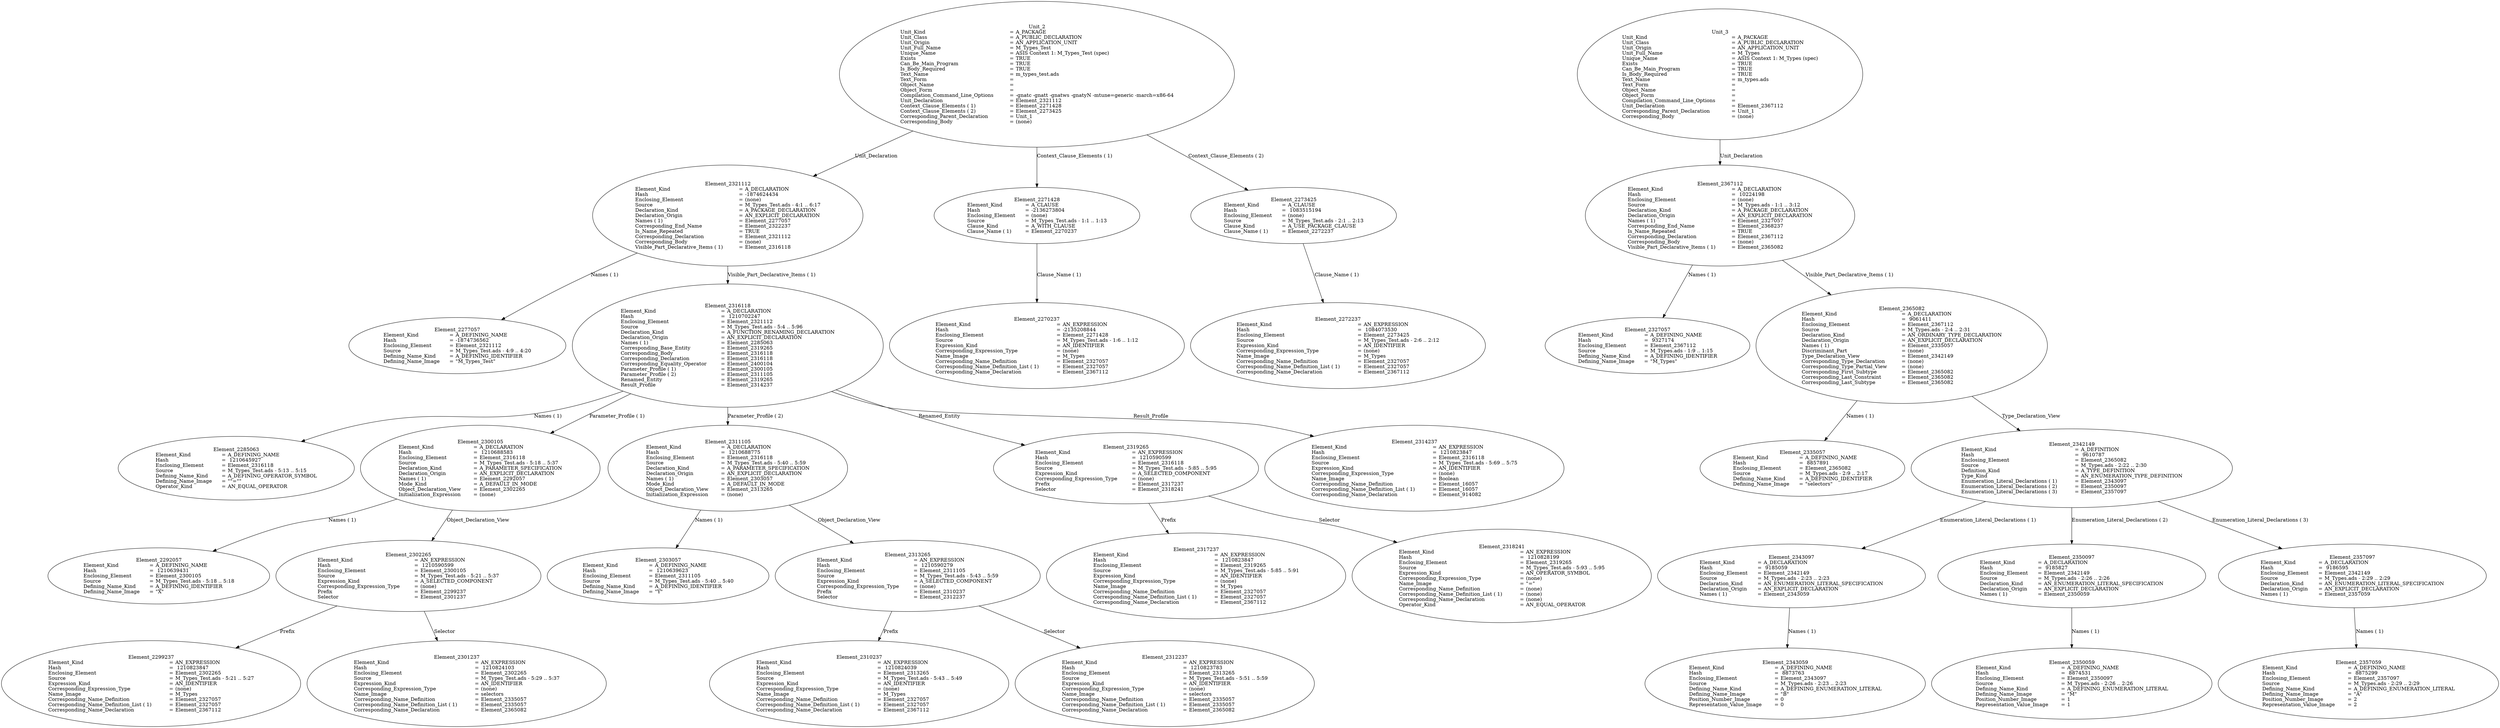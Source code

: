 digraph "m_types_test.adt" {
  Unit_2 -> Element_2321112
      [ label=Unit_Declaration ];
  Unit_2 -> Element_2271428
      [ label="Context_Clause_Elements ( 1)" ];
  Unit_2 -> Element_2273425
      [ label="Context_Clause_Elements ( 2)" ];
  Unit_2
      [ label=<<TABLE BORDER="0" CELLBORDER="0" CELLSPACING="0" CELLPADDING="0"> 
          <TR><TD COLSPAN="3">Unit_2</TD></TR>
          <TR><TD ALIGN="LEFT">Unit_Kind   </TD><TD> = </TD><TD ALIGN="LEFT">A_PACKAGE</TD></TR>
          <TR><TD ALIGN="LEFT">Unit_Class   </TD><TD> = </TD><TD ALIGN="LEFT">A_PUBLIC_DECLARATION</TD></TR>
          <TR><TD ALIGN="LEFT">Unit_Origin   </TD><TD> = </TD><TD ALIGN="LEFT">AN_APPLICATION_UNIT</TD></TR>
          <TR><TD ALIGN="LEFT">Unit_Full_Name    </TD><TD> = </TD><TD ALIGN="LEFT">M_Types_Test</TD></TR>
          <TR><TD ALIGN="LEFT">Unique_Name   </TD><TD> = </TD><TD ALIGN="LEFT">ASIS Context 1: M_Types_Test (spec)</TD></TR>
          <TR><TD ALIGN="LEFT">Exists  </TD><TD> = </TD><TD ALIGN="LEFT">TRUE</TD></TR>
          <TR><TD ALIGN="LEFT">Can_Be_Main_Program     </TD><TD> = </TD><TD ALIGN="LEFT">TRUE</TD></TR>
          <TR><TD ALIGN="LEFT">Is_Body_Required     </TD><TD> = </TD><TD ALIGN="LEFT">TRUE</TD></TR>
          <TR><TD ALIGN="LEFT">Text_Name   </TD><TD> = </TD><TD ALIGN="LEFT">m_types_test.ads</TD></TR>
          <TR><TD ALIGN="LEFT">Text_Form   </TD><TD> = </TD><TD ALIGN="LEFT"></TD></TR>
          <TR><TD ALIGN="LEFT">Object_Name   </TD><TD> = </TD><TD ALIGN="LEFT"></TD></TR>
          <TR><TD ALIGN="LEFT">Object_Form   </TD><TD> = </TD><TD ALIGN="LEFT"></TD></TR>
          <TR><TD ALIGN="LEFT">Compilation_Command_Line_Options         </TD><TD> = </TD><TD ALIGN="LEFT">-gnatc -gnatt -gnatws -gnatyN -mtune=generic -march=x86-64</TD></TR>
          <TR><TD ALIGN="LEFT">Unit_Declaration     </TD><TD> = </TD><TD ALIGN="LEFT">Element_2321112</TD></TR>
          <TR><TD ALIGN="LEFT">Context_Clause_Elements ( 1)        </TD><TD> = </TD><TD ALIGN="LEFT">Element_2271428</TD></TR>
          <TR><TD ALIGN="LEFT">Context_Clause_Elements ( 2)        </TD><TD> = </TD><TD ALIGN="LEFT">Element_2273425</TD></TR>
          <TR><TD ALIGN="LEFT">Corresponding_Parent_Declaration         </TD><TD> = </TD><TD ALIGN="LEFT">Unit_1</TD></TR>
          <TR><TD ALIGN="LEFT">Corresponding_Body     </TD><TD> = </TD><TD ALIGN="LEFT">(none)</TD></TR>
          </TABLE>> ];
  Element_2271428 -> Element_2270237
      [ label="Clause_Name ( 1)" ];
  Element_2271428
      [ label=<<TABLE BORDER="0" CELLBORDER="0" CELLSPACING="0" CELLPADDING="0"> 
          <TR><TD COLSPAN="3">Element_2271428</TD></TR>
          <TR><TD ALIGN="LEFT">Element_Kind    </TD><TD> = </TD><TD ALIGN="LEFT">A_CLAUSE</TD></TR>
          <TR><TD ALIGN="LEFT">Hash  </TD><TD> = </TD><TD ALIGN="LEFT">-2136273804</TD></TR>
          <TR><TD ALIGN="LEFT">Enclosing_Element     </TD><TD> = </TD><TD ALIGN="LEFT">(none)</TD></TR>
          <TR><TD ALIGN="LEFT">Source  </TD><TD> = </TD><TD ALIGN="LEFT">M_Types_Test.ads - 1:1 .. 1:13</TD></TR>
          <TR><TD ALIGN="LEFT">Clause_Kind   </TD><TD> = </TD><TD ALIGN="LEFT">A_WITH_CLAUSE</TD></TR>
          <TR><TD ALIGN="LEFT">Clause_Name ( 1)     </TD><TD> = </TD><TD ALIGN="LEFT">Element_2270237</TD></TR>
          </TABLE>> ];
  Element_2270237
      [ label=<<TABLE BORDER="0" CELLBORDER="0" CELLSPACING="0" CELLPADDING="0"> 
          <TR><TD COLSPAN="3">Element_2270237</TD></TR>
          <TR><TD ALIGN="LEFT">Element_Kind    </TD><TD> = </TD><TD ALIGN="LEFT">AN_EXPRESSION</TD></TR>
          <TR><TD ALIGN="LEFT">Hash  </TD><TD> = </TD><TD ALIGN="LEFT">-2135208844</TD></TR>
          <TR><TD ALIGN="LEFT">Enclosing_Element     </TD><TD> = </TD><TD ALIGN="LEFT">Element_2271428</TD></TR>
          <TR><TD ALIGN="LEFT">Source  </TD><TD> = </TD><TD ALIGN="LEFT">M_Types_Test.ads - 1:6 .. 1:12</TD></TR>
          <TR><TD ALIGN="LEFT">Expression_Kind    </TD><TD> = </TD><TD ALIGN="LEFT">AN_IDENTIFIER</TD></TR>
          <TR><TD ALIGN="LEFT">Corresponding_Expression_Type        </TD><TD> = </TD><TD ALIGN="LEFT">(none)</TD></TR>
          <TR><TD ALIGN="LEFT">Name_Image   </TD><TD> = </TD><TD ALIGN="LEFT">M_Types</TD></TR>
          <TR><TD ALIGN="LEFT">Corresponding_Name_Definition        </TD><TD> = </TD><TD ALIGN="LEFT">Element_2327057</TD></TR>
          <TR><TD ALIGN="LEFT">Corresponding_Name_Definition_List ( 1)          </TD><TD> = </TD><TD ALIGN="LEFT">Element_2327057</TD></TR>
          <TR><TD ALIGN="LEFT">Corresponding_Name_Declaration        </TD><TD> = </TD><TD ALIGN="LEFT">Element_2367112</TD></TR>
          </TABLE>> ];
  Element_2273425 -> Element_2272237
      [ label="Clause_Name ( 1)" ];
  Element_2273425
      [ label=<<TABLE BORDER="0" CELLBORDER="0" CELLSPACING="0" CELLPADDING="0"> 
          <TR><TD COLSPAN="3">Element_2273425</TD></TR>
          <TR><TD ALIGN="LEFT">Element_Kind    </TD><TD> = </TD><TD ALIGN="LEFT">A_CLAUSE</TD></TR>
          <TR><TD ALIGN="LEFT">Hash  </TD><TD> = </TD><TD ALIGN="LEFT"> 1083515194</TD></TR>
          <TR><TD ALIGN="LEFT">Enclosing_Element     </TD><TD> = </TD><TD ALIGN="LEFT">(none)</TD></TR>
          <TR><TD ALIGN="LEFT">Source  </TD><TD> = </TD><TD ALIGN="LEFT">M_Types_Test.ads - 2:1 .. 2:13</TD></TR>
          <TR><TD ALIGN="LEFT">Clause_Kind   </TD><TD> = </TD><TD ALIGN="LEFT">A_USE_PACKAGE_CLAUSE</TD></TR>
          <TR><TD ALIGN="LEFT">Clause_Name ( 1)     </TD><TD> = </TD><TD ALIGN="LEFT">Element_2272237</TD></TR>
          </TABLE>> ];
  Element_2272237
      [ label=<<TABLE BORDER="0" CELLBORDER="0" CELLSPACING="0" CELLPADDING="0"> 
          <TR><TD COLSPAN="3">Element_2272237</TD></TR>
          <TR><TD ALIGN="LEFT">Element_Kind    </TD><TD> = </TD><TD ALIGN="LEFT">AN_EXPRESSION</TD></TR>
          <TR><TD ALIGN="LEFT">Hash  </TD><TD> = </TD><TD ALIGN="LEFT"> 1084073530</TD></TR>
          <TR><TD ALIGN="LEFT">Enclosing_Element     </TD><TD> = </TD><TD ALIGN="LEFT">Element_2273425</TD></TR>
          <TR><TD ALIGN="LEFT">Source  </TD><TD> = </TD><TD ALIGN="LEFT">M_Types_Test.ads - 2:6 .. 2:12</TD></TR>
          <TR><TD ALIGN="LEFT">Expression_Kind    </TD><TD> = </TD><TD ALIGN="LEFT">AN_IDENTIFIER</TD></TR>
          <TR><TD ALIGN="LEFT">Corresponding_Expression_Type        </TD><TD> = </TD><TD ALIGN="LEFT">(none)</TD></TR>
          <TR><TD ALIGN="LEFT">Name_Image   </TD><TD> = </TD><TD ALIGN="LEFT">M_Types</TD></TR>
          <TR><TD ALIGN="LEFT">Corresponding_Name_Definition        </TD><TD> = </TD><TD ALIGN="LEFT">Element_2327057</TD></TR>
          <TR><TD ALIGN="LEFT">Corresponding_Name_Definition_List ( 1)          </TD><TD> = </TD><TD ALIGN="LEFT">Element_2327057</TD></TR>
          <TR><TD ALIGN="LEFT">Corresponding_Name_Declaration        </TD><TD> = </TD><TD ALIGN="LEFT">Element_2367112</TD></TR>
          </TABLE>> ];
  Element_2321112 -> Element_2277057
      [ label="Names ( 1)" ];
  Element_2321112 -> Element_2316118
      [ label="Visible_Part_Declarative_Items ( 1)" ];
  Element_2321112
      [ label=<<TABLE BORDER="0" CELLBORDER="0" CELLSPACING="0" CELLPADDING="0"> 
          <TR><TD COLSPAN="3">Element_2321112</TD></TR>
          <TR><TD ALIGN="LEFT">Element_Kind    </TD><TD> = </TD><TD ALIGN="LEFT">A_DECLARATION</TD></TR>
          <TR><TD ALIGN="LEFT">Hash  </TD><TD> = </TD><TD ALIGN="LEFT">-1874624434</TD></TR>
          <TR><TD ALIGN="LEFT">Enclosing_Element     </TD><TD> = </TD><TD ALIGN="LEFT">(none)</TD></TR>
          <TR><TD ALIGN="LEFT">Source  </TD><TD> = </TD><TD ALIGN="LEFT">M_Types_Test.ads - 4:1 .. 6:17</TD></TR>
          <TR><TD ALIGN="LEFT">Declaration_Kind     </TD><TD> = </TD><TD ALIGN="LEFT">A_PACKAGE_DECLARATION</TD></TR>
          <TR><TD ALIGN="LEFT">Declaration_Origin     </TD><TD> = </TD><TD ALIGN="LEFT">AN_EXPLICIT_DECLARATION</TD></TR>
          <TR><TD ALIGN="LEFT">Names ( 1)   </TD><TD> = </TD><TD ALIGN="LEFT">Element_2277057</TD></TR>
          <TR><TD ALIGN="LEFT">Corresponding_End_Name      </TD><TD> = </TD><TD ALIGN="LEFT">Element_2322237</TD></TR>
          <TR><TD ALIGN="LEFT">Is_Name_Repeated     </TD><TD> = </TD><TD ALIGN="LEFT">TRUE</TD></TR>
          <TR><TD ALIGN="LEFT">Corresponding_Declaration       </TD><TD> = </TD><TD ALIGN="LEFT">Element_2321112</TD></TR>
          <TR><TD ALIGN="LEFT">Corresponding_Body     </TD><TD> = </TD><TD ALIGN="LEFT">(none)</TD></TR>
          <TR><TD ALIGN="LEFT">Visible_Part_Declarative_Items ( 1)         </TD><TD> = </TD><TD ALIGN="LEFT">Element_2316118</TD></TR>
          </TABLE>> ];
  Element_2277057
      [ label=<<TABLE BORDER="0" CELLBORDER="0" CELLSPACING="0" CELLPADDING="0"> 
          <TR><TD COLSPAN="3">Element_2277057</TD></TR>
          <TR><TD ALIGN="LEFT">Element_Kind    </TD><TD> = </TD><TD ALIGN="LEFT">A_DEFINING_NAME</TD></TR>
          <TR><TD ALIGN="LEFT">Hash  </TD><TD> = </TD><TD ALIGN="LEFT">-1874736562</TD></TR>
          <TR><TD ALIGN="LEFT">Enclosing_Element     </TD><TD> = </TD><TD ALIGN="LEFT">Element_2321112</TD></TR>
          <TR><TD ALIGN="LEFT">Source  </TD><TD> = </TD><TD ALIGN="LEFT">M_Types_Test.ads - 4:9 .. 4:20</TD></TR>
          <TR><TD ALIGN="LEFT">Defining_Name_Kind     </TD><TD> = </TD><TD ALIGN="LEFT">A_DEFINING_IDENTIFIER</TD></TR>
          <TR><TD ALIGN="LEFT">Defining_Name_Image     </TD><TD> = </TD><TD ALIGN="LEFT">"M_Types_Test"</TD></TR>
          </TABLE>> ];
  Element_2316118 -> Element_2285063
      [ label="Names ( 1)" ];
  Element_2316118 -> Element_2300105
      [ label="Parameter_Profile ( 1)" ];
  Element_2316118 -> Element_2311105
      [ label="Parameter_Profile ( 2)" ];
  Element_2316118 -> Element_2319265
      [ label=Renamed_Entity ];
  Element_2316118 -> Element_2314237
      [ label=Result_Profile ];
  Element_2316118
      [ label=<<TABLE BORDER="0" CELLBORDER="0" CELLSPACING="0" CELLPADDING="0"> 
          <TR><TD COLSPAN="3">Element_2316118</TD></TR>
          <TR><TD ALIGN="LEFT">Element_Kind    </TD><TD> = </TD><TD ALIGN="LEFT">A_DECLARATION</TD></TR>
          <TR><TD ALIGN="LEFT">Hash  </TD><TD> = </TD><TD ALIGN="LEFT"> 1210702247</TD></TR>
          <TR><TD ALIGN="LEFT">Enclosing_Element     </TD><TD> = </TD><TD ALIGN="LEFT">Element_2321112</TD></TR>
          <TR><TD ALIGN="LEFT">Source  </TD><TD> = </TD><TD ALIGN="LEFT">M_Types_Test.ads - 5:4 .. 5:96</TD></TR>
          <TR><TD ALIGN="LEFT">Declaration_Kind     </TD><TD> = </TD><TD ALIGN="LEFT">A_FUNCTION_RENAMING_DECLARATION</TD></TR>
          <TR><TD ALIGN="LEFT">Declaration_Origin     </TD><TD> = </TD><TD ALIGN="LEFT">AN_EXPLICIT_DECLARATION</TD></TR>
          <TR><TD ALIGN="LEFT">Names ( 1)   </TD><TD> = </TD><TD ALIGN="LEFT">Element_2285063</TD></TR>
          <TR><TD ALIGN="LEFT">Corresponding_Base_Entity       </TD><TD> = </TD><TD ALIGN="LEFT">Element_2319265</TD></TR>
          <TR><TD ALIGN="LEFT">Corresponding_Body     </TD><TD> = </TD><TD ALIGN="LEFT">Element_2316118</TD></TR>
          <TR><TD ALIGN="LEFT">Corresponding_Declaration       </TD><TD> = </TD><TD ALIGN="LEFT">Element_2316118</TD></TR>
          <TR><TD ALIGN="LEFT">Corresponding_Equality_Operator        </TD><TD> = </TD><TD ALIGN="LEFT">Element_2400104</TD></TR>
          <TR><TD ALIGN="LEFT">Parameter_Profile ( 1)      </TD><TD> = </TD><TD ALIGN="LEFT">Element_2300105</TD></TR>
          <TR><TD ALIGN="LEFT">Parameter_Profile ( 2)      </TD><TD> = </TD><TD ALIGN="LEFT">Element_2311105</TD></TR>
          <TR><TD ALIGN="LEFT">Renamed_Entity    </TD><TD> = </TD><TD ALIGN="LEFT">Element_2319265</TD></TR>
          <TR><TD ALIGN="LEFT">Result_Profile    </TD><TD> = </TD><TD ALIGN="LEFT">Element_2314237</TD></TR>
          </TABLE>> ];
  Element_2285063
      [ label=<<TABLE BORDER="0" CELLBORDER="0" CELLSPACING="0" CELLPADDING="0"> 
          <TR><TD COLSPAN="3">Element_2285063</TD></TR>
          <TR><TD ALIGN="LEFT">Element_Kind    </TD><TD> = </TD><TD ALIGN="LEFT">A_DEFINING_NAME</TD></TR>
          <TR><TD ALIGN="LEFT">Hash  </TD><TD> = </TD><TD ALIGN="LEFT"> 1210645927</TD></TR>
          <TR><TD ALIGN="LEFT">Enclosing_Element     </TD><TD> = </TD><TD ALIGN="LEFT">Element_2316118</TD></TR>
          <TR><TD ALIGN="LEFT">Source  </TD><TD> = </TD><TD ALIGN="LEFT">M_Types_Test.ads - 5:13 .. 5:15</TD></TR>
          <TR><TD ALIGN="LEFT">Defining_Name_Kind     </TD><TD> = </TD><TD ALIGN="LEFT">A_DEFINING_OPERATOR_SYMBOL</TD></TR>
          <TR><TD ALIGN="LEFT">Defining_Name_Image     </TD><TD> = </TD><TD ALIGN="LEFT">""=""</TD></TR>
          <TR><TD ALIGN="LEFT">Operator_Kind    </TD><TD> = </TD><TD ALIGN="LEFT">AN_EQUAL_OPERATOR</TD></TR>
          </TABLE>> ];
  Element_2300105 -> Element_2292057
      [ label="Names ( 1)" ];
  Element_2300105 -> Element_2302265
      [ label=Object_Declaration_View ];
  Element_2300105
      [ label=<<TABLE BORDER="0" CELLBORDER="0" CELLSPACING="0" CELLPADDING="0"> 
          <TR><TD COLSPAN="3">Element_2300105</TD></TR>
          <TR><TD ALIGN="LEFT">Element_Kind    </TD><TD> = </TD><TD ALIGN="LEFT">A_DECLARATION</TD></TR>
          <TR><TD ALIGN="LEFT">Hash  </TD><TD> = </TD><TD ALIGN="LEFT"> 1210688583</TD></TR>
          <TR><TD ALIGN="LEFT">Enclosing_Element     </TD><TD> = </TD><TD ALIGN="LEFT">Element_2316118</TD></TR>
          <TR><TD ALIGN="LEFT">Source  </TD><TD> = </TD><TD ALIGN="LEFT">M_Types_Test.ads - 5:18 .. 5:37</TD></TR>
          <TR><TD ALIGN="LEFT">Declaration_Kind     </TD><TD> = </TD><TD ALIGN="LEFT">A_PARAMETER_SPECIFICATION</TD></TR>
          <TR><TD ALIGN="LEFT">Declaration_Origin     </TD><TD> = </TD><TD ALIGN="LEFT">AN_EXPLICIT_DECLARATION</TD></TR>
          <TR><TD ALIGN="LEFT">Names ( 1)   </TD><TD> = </TD><TD ALIGN="LEFT">Element_2292057</TD></TR>
          <TR><TD ALIGN="LEFT">Mode_Kind   </TD><TD> = </TD><TD ALIGN="LEFT">A_DEFAULT_IN_MODE</TD></TR>
          <TR><TD ALIGN="LEFT">Object_Declaration_View      </TD><TD> = </TD><TD ALIGN="LEFT">Element_2302265</TD></TR>
          <TR><TD ALIGN="LEFT">Initialization_Expression       </TD><TD> = </TD><TD ALIGN="LEFT">(none)</TD></TR>
          </TABLE>> ];
  Element_2292057
      [ label=<<TABLE BORDER="0" CELLBORDER="0" CELLSPACING="0" CELLPADDING="0"> 
          <TR><TD COLSPAN="3">Element_2292057</TD></TR>
          <TR><TD ALIGN="LEFT">Element_Kind    </TD><TD> = </TD><TD ALIGN="LEFT">A_DEFINING_NAME</TD></TR>
          <TR><TD ALIGN="LEFT">Hash  </TD><TD> = </TD><TD ALIGN="LEFT"> 1210639431</TD></TR>
          <TR><TD ALIGN="LEFT">Enclosing_Element     </TD><TD> = </TD><TD ALIGN="LEFT">Element_2300105</TD></TR>
          <TR><TD ALIGN="LEFT">Source  </TD><TD> = </TD><TD ALIGN="LEFT">M_Types_Test.ads - 5:18 .. 5:18</TD></TR>
          <TR><TD ALIGN="LEFT">Defining_Name_Kind     </TD><TD> = </TD><TD ALIGN="LEFT">A_DEFINING_IDENTIFIER</TD></TR>
          <TR><TD ALIGN="LEFT">Defining_Name_Image     </TD><TD> = </TD><TD ALIGN="LEFT">"X"</TD></TR>
          </TABLE>> ];
  Element_2302265 -> Element_2299237
      [ label=Prefix ];
  Element_2302265 -> Element_2301237
      [ label=Selector ];
  Element_2302265
      [ label=<<TABLE BORDER="0" CELLBORDER="0" CELLSPACING="0" CELLPADDING="0"> 
          <TR><TD COLSPAN="3">Element_2302265</TD></TR>
          <TR><TD ALIGN="LEFT">Element_Kind    </TD><TD> = </TD><TD ALIGN="LEFT">AN_EXPRESSION</TD></TR>
          <TR><TD ALIGN="LEFT">Hash  </TD><TD> = </TD><TD ALIGN="LEFT"> 1210590599</TD></TR>
          <TR><TD ALIGN="LEFT">Enclosing_Element     </TD><TD> = </TD><TD ALIGN="LEFT">Element_2300105</TD></TR>
          <TR><TD ALIGN="LEFT">Source  </TD><TD> = </TD><TD ALIGN="LEFT">M_Types_Test.ads - 5:21 .. 5:37</TD></TR>
          <TR><TD ALIGN="LEFT">Expression_Kind    </TD><TD> = </TD><TD ALIGN="LEFT">A_SELECTED_COMPONENT</TD></TR>
          <TR><TD ALIGN="LEFT">Corresponding_Expression_Type        </TD><TD> = </TD><TD ALIGN="LEFT">(none)</TD></TR>
          <TR><TD ALIGN="LEFT">Prefix  </TD><TD> = </TD><TD ALIGN="LEFT">Element_2299237</TD></TR>
          <TR><TD ALIGN="LEFT">Selector   </TD><TD> = </TD><TD ALIGN="LEFT">Element_2301237</TD></TR>
          </TABLE>> ];
  Element_2299237
      [ label=<<TABLE BORDER="0" CELLBORDER="0" CELLSPACING="0" CELLPADDING="0"> 
          <TR><TD COLSPAN="3">Element_2299237</TD></TR>
          <TR><TD ALIGN="LEFT">Element_Kind    </TD><TD> = </TD><TD ALIGN="LEFT">AN_EXPRESSION</TD></TR>
          <TR><TD ALIGN="LEFT">Hash  </TD><TD> = </TD><TD ALIGN="LEFT"> 1210823847</TD></TR>
          <TR><TD ALIGN="LEFT">Enclosing_Element     </TD><TD> = </TD><TD ALIGN="LEFT">Element_2302265</TD></TR>
          <TR><TD ALIGN="LEFT">Source  </TD><TD> = </TD><TD ALIGN="LEFT">M_Types_Test.ads - 5:21 .. 5:27</TD></TR>
          <TR><TD ALIGN="LEFT">Expression_Kind    </TD><TD> = </TD><TD ALIGN="LEFT">AN_IDENTIFIER</TD></TR>
          <TR><TD ALIGN="LEFT">Corresponding_Expression_Type        </TD><TD> = </TD><TD ALIGN="LEFT">(none)</TD></TR>
          <TR><TD ALIGN="LEFT">Name_Image   </TD><TD> = </TD><TD ALIGN="LEFT">M_Types</TD></TR>
          <TR><TD ALIGN="LEFT">Corresponding_Name_Definition        </TD><TD> = </TD><TD ALIGN="LEFT">Element_2327057</TD></TR>
          <TR><TD ALIGN="LEFT">Corresponding_Name_Definition_List ( 1)          </TD><TD> = </TD><TD ALIGN="LEFT">Element_2327057</TD></TR>
          <TR><TD ALIGN="LEFT">Corresponding_Name_Declaration        </TD><TD> = </TD><TD ALIGN="LEFT">Element_2367112</TD></TR>
          </TABLE>> ];
  Element_2301237
      [ label=<<TABLE BORDER="0" CELLBORDER="0" CELLSPACING="0" CELLPADDING="0"> 
          <TR><TD COLSPAN="3">Element_2301237</TD></TR>
          <TR><TD ALIGN="LEFT">Element_Kind    </TD><TD> = </TD><TD ALIGN="LEFT">AN_EXPRESSION</TD></TR>
          <TR><TD ALIGN="LEFT">Hash  </TD><TD> = </TD><TD ALIGN="LEFT"> 1210824103</TD></TR>
          <TR><TD ALIGN="LEFT">Enclosing_Element     </TD><TD> = </TD><TD ALIGN="LEFT">Element_2302265</TD></TR>
          <TR><TD ALIGN="LEFT">Source  </TD><TD> = </TD><TD ALIGN="LEFT">M_Types_Test.ads - 5:29 .. 5:37</TD></TR>
          <TR><TD ALIGN="LEFT">Expression_Kind    </TD><TD> = </TD><TD ALIGN="LEFT">AN_IDENTIFIER</TD></TR>
          <TR><TD ALIGN="LEFT">Corresponding_Expression_Type        </TD><TD> = </TD><TD ALIGN="LEFT">(none)</TD></TR>
          <TR><TD ALIGN="LEFT">Name_Image   </TD><TD> = </TD><TD ALIGN="LEFT">selectors</TD></TR>
          <TR><TD ALIGN="LEFT">Corresponding_Name_Definition        </TD><TD> = </TD><TD ALIGN="LEFT">Element_2335057</TD></TR>
          <TR><TD ALIGN="LEFT">Corresponding_Name_Definition_List ( 1)          </TD><TD> = </TD><TD ALIGN="LEFT">Element_2335057</TD></TR>
          <TR><TD ALIGN="LEFT">Corresponding_Name_Declaration        </TD><TD> = </TD><TD ALIGN="LEFT">Element_2365082</TD></TR>
          </TABLE>> ];
  Element_2311105 -> Element_2303057
      [ label="Names ( 1)" ];
  Element_2311105 -> Element_2313265
      [ label=Object_Declaration_View ];
  Element_2311105
      [ label=<<TABLE BORDER="0" CELLBORDER="0" CELLSPACING="0" CELLPADDING="0"> 
          <TR><TD COLSPAN="3">Element_2311105</TD></TR>
          <TR><TD ALIGN="LEFT">Element_Kind    </TD><TD> = </TD><TD ALIGN="LEFT">A_DECLARATION</TD></TR>
          <TR><TD ALIGN="LEFT">Hash  </TD><TD> = </TD><TD ALIGN="LEFT"> 1210688775</TD></TR>
          <TR><TD ALIGN="LEFT">Enclosing_Element     </TD><TD> = </TD><TD ALIGN="LEFT">Element_2316118</TD></TR>
          <TR><TD ALIGN="LEFT">Source  </TD><TD> = </TD><TD ALIGN="LEFT">M_Types_Test.ads - 5:40 .. 5:59</TD></TR>
          <TR><TD ALIGN="LEFT">Declaration_Kind     </TD><TD> = </TD><TD ALIGN="LEFT">A_PARAMETER_SPECIFICATION</TD></TR>
          <TR><TD ALIGN="LEFT">Declaration_Origin     </TD><TD> = </TD><TD ALIGN="LEFT">AN_EXPLICIT_DECLARATION</TD></TR>
          <TR><TD ALIGN="LEFT">Names ( 1)   </TD><TD> = </TD><TD ALIGN="LEFT">Element_2303057</TD></TR>
          <TR><TD ALIGN="LEFT">Mode_Kind   </TD><TD> = </TD><TD ALIGN="LEFT">A_DEFAULT_IN_MODE</TD></TR>
          <TR><TD ALIGN="LEFT">Object_Declaration_View      </TD><TD> = </TD><TD ALIGN="LEFT">Element_2313265</TD></TR>
          <TR><TD ALIGN="LEFT">Initialization_Expression       </TD><TD> = </TD><TD ALIGN="LEFT">(none)</TD></TR>
          </TABLE>> ];
  Element_2303057
      [ label=<<TABLE BORDER="0" CELLBORDER="0" CELLSPACING="0" CELLPADDING="0"> 
          <TR><TD COLSPAN="3">Element_2303057</TD></TR>
          <TR><TD ALIGN="LEFT">Element_Kind    </TD><TD> = </TD><TD ALIGN="LEFT">A_DEFINING_NAME</TD></TR>
          <TR><TD ALIGN="LEFT">Hash  </TD><TD> = </TD><TD ALIGN="LEFT"> 1210639623</TD></TR>
          <TR><TD ALIGN="LEFT">Enclosing_Element     </TD><TD> = </TD><TD ALIGN="LEFT">Element_2311105</TD></TR>
          <TR><TD ALIGN="LEFT">Source  </TD><TD> = </TD><TD ALIGN="LEFT">M_Types_Test.ads - 5:40 .. 5:40</TD></TR>
          <TR><TD ALIGN="LEFT">Defining_Name_Kind     </TD><TD> = </TD><TD ALIGN="LEFT">A_DEFINING_IDENTIFIER</TD></TR>
          <TR><TD ALIGN="LEFT">Defining_Name_Image     </TD><TD> = </TD><TD ALIGN="LEFT">"Y"</TD></TR>
          </TABLE>> ];
  Element_2313265 -> Element_2310237
      [ label=Prefix ];
  Element_2313265 -> Element_2312237
      [ label=Selector ];
  Element_2313265
      [ label=<<TABLE BORDER="0" CELLBORDER="0" CELLSPACING="0" CELLPADDING="0"> 
          <TR><TD COLSPAN="3">Element_2313265</TD></TR>
          <TR><TD ALIGN="LEFT">Element_Kind    </TD><TD> = </TD><TD ALIGN="LEFT">AN_EXPRESSION</TD></TR>
          <TR><TD ALIGN="LEFT">Hash  </TD><TD> = </TD><TD ALIGN="LEFT"> 1210590279</TD></TR>
          <TR><TD ALIGN="LEFT">Enclosing_Element     </TD><TD> = </TD><TD ALIGN="LEFT">Element_2311105</TD></TR>
          <TR><TD ALIGN="LEFT">Source  </TD><TD> = </TD><TD ALIGN="LEFT">M_Types_Test.ads - 5:43 .. 5:59</TD></TR>
          <TR><TD ALIGN="LEFT">Expression_Kind    </TD><TD> = </TD><TD ALIGN="LEFT">A_SELECTED_COMPONENT</TD></TR>
          <TR><TD ALIGN="LEFT">Corresponding_Expression_Type        </TD><TD> = </TD><TD ALIGN="LEFT">(none)</TD></TR>
          <TR><TD ALIGN="LEFT">Prefix  </TD><TD> = </TD><TD ALIGN="LEFT">Element_2310237</TD></TR>
          <TR><TD ALIGN="LEFT">Selector   </TD><TD> = </TD><TD ALIGN="LEFT">Element_2312237</TD></TR>
          </TABLE>> ];
  Element_2310237
      [ label=<<TABLE BORDER="0" CELLBORDER="0" CELLSPACING="0" CELLPADDING="0"> 
          <TR><TD COLSPAN="3">Element_2310237</TD></TR>
          <TR><TD ALIGN="LEFT">Element_Kind    </TD><TD> = </TD><TD ALIGN="LEFT">AN_EXPRESSION</TD></TR>
          <TR><TD ALIGN="LEFT">Hash  </TD><TD> = </TD><TD ALIGN="LEFT"> 1210824039</TD></TR>
          <TR><TD ALIGN="LEFT">Enclosing_Element     </TD><TD> = </TD><TD ALIGN="LEFT">Element_2313265</TD></TR>
          <TR><TD ALIGN="LEFT">Source  </TD><TD> = </TD><TD ALIGN="LEFT">M_Types_Test.ads - 5:43 .. 5:49</TD></TR>
          <TR><TD ALIGN="LEFT">Expression_Kind    </TD><TD> = </TD><TD ALIGN="LEFT">AN_IDENTIFIER</TD></TR>
          <TR><TD ALIGN="LEFT">Corresponding_Expression_Type        </TD><TD> = </TD><TD ALIGN="LEFT">(none)</TD></TR>
          <TR><TD ALIGN="LEFT">Name_Image   </TD><TD> = </TD><TD ALIGN="LEFT">M_Types</TD></TR>
          <TR><TD ALIGN="LEFT">Corresponding_Name_Definition        </TD><TD> = </TD><TD ALIGN="LEFT">Element_2327057</TD></TR>
          <TR><TD ALIGN="LEFT">Corresponding_Name_Definition_List ( 1)          </TD><TD> = </TD><TD ALIGN="LEFT">Element_2327057</TD></TR>
          <TR><TD ALIGN="LEFT">Corresponding_Name_Declaration        </TD><TD> = </TD><TD ALIGN="LEFT">Element_2367112</TD></TR>
          </TABLE>> ];
  Element_2312237
      [ label=<<TABLE BORDER="0" CELLBORDER="0" CELLSPACING="0" CELLPADDING="0"> 
          <TR><TD COLSPAN="3">Element_2312237</TD></TR>
          <TR><TD ALIGN="LEFT">Element_Kind    </TD><TD> = </TD><TD ALIGN="LEFT">AN_EXPRESSION</TD></TR>
          <TR><TD ALIGN="LEFT">Hash  </TD><TD> = </TD><TD ALIGN="LEFT"> 1210823783</TD></TR>
          <TR><TD ALIGN="LEFT">Enclosing_Element     </TD><TD> = </TD><TD ALIGN="LEFT">Element_2313265</TD></TR>
          <TR><TD ALIGN="LEFT">Source  </TD><TD> = </TD><TD ALIGN="LEFT">M_Types_Test.ads - 5:51 .. 5:59</TD></TR>
          <TR><TD ALIGN="LEFT">Expression_Kind    </TD><TD> = </TD><TD ALIGN="LEFT">AN_IDENTIFIER</TD></TR>
          <TR><TD ALIGN="LEFT">Corresponding_Expression_Type        </TD><TD> = </TD><TD ALIGN="LEFT">(none)</TD></TR>
          <TR><TD ALIGN="LEFT">Name_Image   </TD><TD> = </TD><TD ALIGN="LEFT">selectors</TD></TR>
          <TR><TD ALIGN="LEFT">Corresponding_Name_Definition        </TD><TD> = </TD><TD ALIGN="LEFT">Element_2335057</TD></TR>
          <TR><TD ALIGN="LEFT">Corresponding_Name_Definition_List ( 1)          </TD><TD> = </TD><TD ALIGN="LEFT">Element_2335057</TD></TR>
          <TR><TD ALIGN="LEFT">Corresponding_Name_Declaration        </TD><TD> = </TD><TD ALIGN="LEFT">Element_2365082</TD></TR>
          </TABLE>> ];
  Element_2314237
      [ label=<<TABLE BORDER="0" CELLBORDER="0" CELLSPACING="0" CELLPADDING="0"> 
          <TR><TD COLSPAN="3">Element_2314237</TD></TR>
          <TR><TD ALIGN="LEFT">Element_Kind    </TD><TD> = </TD><TD ALIGN="LEFT">AN_EXPRESSION</TD></TR>
          <TR><TD ALIGN="LEFT">Hash  </TD><TD> = </TD><TD ALIGN="LEFT"> 1210823847</TD></TR>
          <TR><TD ALIGN="LEFT">Enclosing_Element     </TD><TD> = </TD><TD ALIGN="LEFT">Element_2316118</TD></TR>
          <TR><TD ALIGN="LEFT">Source  </TD><TD> = </TD><TD ALIGN="LEFT">M_Types_Test.ads - 5:69 .. 5:75</TD></TR>
          <TR><TD ALIGN="LEFT">Expression_Kind    </TD><TD> = </TD><TD ALIGN="LEFT">AN_IDENTIFIER</TD></TR>
          <TR><TD ALIGN="LEFT">Corresponding_Expression_Type        </TD><TD> = </TD><TD ALIGN="LEFT">(none)</TD></TR>
          <TR><TD ALIGN="LEFT">Name_Image   </TD><TD> = </TD><TD ALIGN="LEFT">Boolean</TD></TR>
          <TR><TD ALIGN="LEFT">Corresponding_Name_Definition        </TD><TD> = </TD><TD ALIGN="LEFT">Element_16057</TD></TR>
          <TR><TD ALIGN="LEFT">Corresponding_Name_Definition_List ( 1)          </TD><TD> = </TD><TD ALIGN="LEFT">Element_16057</TD></TR>
          <TR><TD ALIGN="LEFT">Corresponding_Name_Declaration        </TD><TD> = </TD><TD ALIGN="LEFT">Element_914082</TD></TR>
          </TABLE>> ];
  Element_2319265 -> Element_2317237
      [ label=Prefix ];
  Element_2319265 -> Element_2318241
      [ label=Selector ];
  Element_2319265
      [ label=<<TABLE BORDER="0" CELLBORDER="0" CELLSPACING="0" CELLPADDING="0"> 
          <TR><TD COLSPAN="3">Element_2319265</TD></TR>
          <TR><TD ALIGN="LEFT">Element_Kind    </TD><TD> = </TD><TD ALIGN="LEFT">AN_EXPRESSION</TD></TR>
          <TR><TD ALIGN="LEFT">Hash  </TD><TD> = </TD><TD ALIGN="LEFT"> 1210590599</TD></TR>
          <TR><TD ALIGN="LEFT">Enclosing_Element     </TD><TD> = </TD><TD ALIGN="LEFT">Element_2316118</TD></TR>
          <TR><TD ALIGN="LEFT">Source  </TD><TD> = </TD><TD ALIGN="LEFT">M_Types_Test.ads - 5:85 .. 5:95</TD></TR>
          <TR><TD ALIGN="LEFT">Expression_Kind    </TD><TD> = </TD><TD ALIGN="LEFT">A_SELECTED_COMPONENT</TD></TR>
          <TR><TD ALIGN="LEFT">Corresponding_Expression_Type        </TD><TD> = </TD><TD ALIGN="LEFT">(none)</TD></TR>
          <TR><TD ALIGN="LEFT">Prefix  </TD><TD> = </TD><TD ALIGN="LEFT">Element_2317237</TD></TR>
          <TR><TD ALIGN="LEFT">Selector   </TD><TD> = </TD><TD ALIGN="LEFT">Element_2318241</TD></TR>
          </TABLE>> ];
  Element_2317237
      [ label=<<TABLE BORDER="0" CELLBORDER="0" CELLSPACING="0" CELLPADDING="0"> 
          <TR><TD COLSPAN="3">Element_2317237</TD></TR>
          <TR><TD ALIGN="LEFT">Element_Kind    </TD><TD> = </TD><TD ALIGN="LEFT">AN_EXPRESSION</TD></TR>
          <TR><TD ALIGN="LEFT">Hash  </TD><TD> = </TD><TD ALIGN="LEFT"> 1210823847</TD></TR>
          <TR><TD ALIGN="LEFT">Enclosing_Element     </TD><TD> = </TD><TD ALIGN="LEFT">Element_2319265</TD></TR>
          <TR><TD ALIGN="LEFT">Source  </TD><TD> = </TD><TD ALIGN="LEFT">M_Types_Test.ads - 5:85 .. 5:91</TD></TR>
          <TR><TD ALIGN="LEFT">Expression_Kind    </TD><TD> = </TD><TD ALIGN="LEFT">AN_IDENTIFIER</TD></TR>
          <TR><TD ALIGN="LEFT">Corresponding_Expression_Type        </TD><TD> = </TD><TD ALIGN="LEFT">(none)</TD></TR>
          <TR><TD ALIGN="LEFT">Name_Image   </TD><TD> = </TD><TD ALIGN="LEFT">M_Types</TD></TR>
          <TR><TD ALIGN="LEFT">Corresponding_Name_Definition        </TD><TD> = </TD><TD ALIGN="LEFT">Element_2327057</TD></TR>
          <TR><TD ALIGN="LEFT">Corresponding_Name_Definition_List ( 1)          </TD><TD> = </TD><TD ALIGN="LEFT">Element_2327057</TD></TR>
          <TR><TD ALIGN="LEFT">Corresponding_Name_Declaration        </TD><TD> = </TD><TD ALIGN="LEFT">Element_2367112</TD></TR>
          </TABLE>> ];
  Element_2318241
      [ label=<<TABLE BORDER="0" CELLBORDER="0" CELLSPACING="0" CELLPADDING="0"> 
          <TR><TD COLSPAN="3">Element_2318241</TD></TR>
          <TR><TD ALIGN="LEFT">Element_Kind    </TD><TD> = </TD><TD ALIGN="LEFT">AN_EXPRESSION</TD></TR>
          <TR><TD ALIGN="LEFT">Hash  </TD><TD> = </TD><TD ALIGN="LEFT"> 1210828199</TD></TR>
          <TR><TD ALIGN="LEFT">Enclosing_Element     </TD><TD> = </TD><TD ALIGN="LEFT">Element_2319265</TD></TR>
          <TR><TD ALIGN="LEFT">Source  </TD><TD> = </TD><TD ALIGN="LEFT">M_Types_Test.ads - 5:93 .. 5:95</TD></TR>
          <TR><TD ALIGN="LEFT">Expression_Kind    </TD><TD> = </TD><TD ALIGN="LEFT">AN_OPERATOR_SYMBOL</TD></TR>
          <TR><TD ALIGN="LEFT">Corresponding_Expression_Type        </TD><TD> = </TD><TD ALIGN="LEFT">(none)</TD></TR>
          <TR><TD ALIGN="LEFT">Name_Image   </TD><TD> = </TD><TD ALIGN="LEFT">"="</TD></TR>
          <TR><TD ALIGN="LEFT">Corresponding_Name_Definition        </TD><TD> = </TD><TD ALIGN="LEFT">(none)</TD></TR>
          <TR><TD ALIGN="LEFT">Corresponding_Name_Definition_List ( 1)          </TD><TD> = </TD><TD ALIGN="LEFT">(none)</TD></TR>
          <TR><TD ALIGN="LEFT">Corresponding_Name_Declaration        </TD><TD> = </TD><TD ALIGN="LEFT">(none)</TD></TR>
          <TR><TD ALIGN="LEFT">Operator_Kind    </TD><TD> = </TD><TD ALIGN="LEFT">AN_EQUAL_OPERATOR</TD></TR>
          </TABLE>> ];
  Unit_3 -> Element_2367112
      [ label=Unit_Declaration ];
  Unit_3
      [ label=<<TABLE BORDER="0" CELLBORDER="0" CELLSPACING="0" CELLPADDING="0"> 
          <TR><TD COLSPAN="3">Unit_3</TD></TR>
          <TR><TD ALIGN="LEFT">Unit_Kind   </TD><TD> = </TD><TD ALIGN="LEFT">A_PACKAGE</TD></TR>
          <TR><TD ALIGN="LEFT">Unit_Class   </TD><TD> = </TD><TD ALIGN="LEFT">A_PUBLIC_DECLARATION</TD></TR>
          <TR><TD ALIGN="LEFT">Unit_Origin   </TD><TD> = </TD><TD ALIGN="LEFT">AN_APPLICATION_UNIT</TD></TR>
          <TR><TD ALIGN="LEFT">Unit_Full_Name    </TD><TD> = </TD><TD ALIGN="LEFT">M_Types</TD></TR>
          <TR><TD ALIGN="LEFT">Unique_Name   </TD><TD> = </TD><TD ALIGN="LEFT">ASIS Context 1: M_Types (spec)</TD></TR>
          <TR><TD ALIGN="LEFT">Exists  </TD><TD> = </TD><TD ALIGN="LEFT">TRUE</TD></TR>
          <TR><TD ALIGN="LEFT">Can_Be_Main_Program     </TD><TD> = </TD><TD ALIGN="LEFT">TRUE</TD></TR>
          <TR><TD ALIGN="LEFT">Is_Body_Required     </TD><TD> = </TD><TD ALIGN="LEFT">TRUE</TD></TR>
          <TR><TD ALIGN="LEFT">Text_Name   </TD><TD> = </TD><TD ALIGN="LEFT">m_types.ads</TD></TR>
          <TR><TD ALIGN="LEFT">Text_Form   </TD><TD> = </TD><TD ALIGN="LEFT"></TD></TR>
          <TR><TD ALIGN="LEFT">Object_Name   </TD><TD> = </TD><TD ALIGN="LEFT"></TD></TR>
          <TR><TD ALIGN="LEFT">Object_Form   </TD><TD> = </TD><TD ALIGN="LEFT"></TD></TR>
          <TR><TD ALIGN="LEFT">Compilation_Command_Line_Options         </TD><TD> = </TD><TD ALIGN="LEFT"></TD></TR>
          <TR><TD ALIGN="LEFT">Unit_Declaration     </TD><TD> = </TD><TD ALIGN="LEFT">Element_2367112</TD></TR>
          <TR><TD ALIGN="LEFT">Corresponding_Parent_Declaration         </TD><TD> = </TD><TD ALIGN="LEFT">Unit_1</TD></TR>
          <TR><TD ALIGN="LEFT">Corresponding_Body     </TD><TD> = </TD><TD ALIGN="LEFT">(none)</TD></TR>
          </TABLE>> ];
  Element_2367112 -> Element_2327057
      [ label="Names ( 1)" ];
  Element_2367112 -> Element_2365082
      [ label="Visible_Part_Declarative_Items ( 1)" ];
  Element_2367112
      [ label=<<TABLE BORDER="0" CELLBORDER="0" CELLSPACING="0" CELLPADDING="0"> 
          <TR><TD COLSPAN="3">Element_2367112</TD></TR>
          <TR><TD ALIGN="LEFT">Element_Kind    </TD><TD> = </TD><TD ALIGN="LEFT">A_DECLARATION</TD></TR>
          <TR><TD ALIGN="LEFT">Hash  </TD><TD> = </TD><TD ALIGN="LEFT"> 10224198</TD></TR>
          <TR><TD ALIGN="LEFT">Enclosing_Element     </TD><TD> = </TD><TD ALIGN="LEFT">(none)</TD></TR>
          <TR><TD ALIGN="LEFT">Source  </TD><TD> = </TD><TD ALIGN="LEFT">M_Types.ads - 1:1 .. 3:12</TD></TR>
          <TR><TD ALIGN="LEFT">Declaration_Kind     </TD><TD> = </TD><TD ALIGN="LEFT">A_PACKAGE_DECLARATION</TD></TR>
          <TR><TD ALIGN="LEFT">Declaration_Origin     </TD><TD> = </TD><TD ALIGN="LEFT">AN_EXPLICIT_DECLARATION</TD></TR>
          <TR><TD ALIGN="LEFT">Names ( 1)   </TD><TD> = </TD><TD ALIGN="LEFT">Element_2327057</TD></TR>
          <TR><TD ALIGN="LEFT">Corresponding_End_Name      </TD><TD> = </TD><TD ALIGN="LEFT">Element_2368237</TD></TR>
          <TR><TD ALIGN="LEFT">Is_Name_Repeated     </TD><TD> = </TD><TD ALIGN="LEFT">TRUE</TD></TR>
          <TR><TD ALIGN="LEFT">Corresponding_Declaration       </TD><TD> = </TD><TD ALIGN="LEFT">Element_2367112</TD></TR>
          <TR><TD ALIGN="LEFT">Corresponding_Body     </TD><TD> = </TD><TD ALIGN="LEFT">(none)</TD></TR>
          <TR><TD ALIGN="LEFT">Visible_Part_Declarative_Items ( 1)         </TD><TD> = </TD><TD ALIGN="LEFT">Element_2365082</TD></TR>
          </TABLE>> ];
  Element_2327057
      [ label=<<TABLE BORDER="0" CELLBORDER="0" CELLSPACING="0" CELLPADDING="0"> 
          <TR><TD COLSPAN="3">Element_2327057</TD></TR>
          <TR><TD ALIGN="LEFT">Element_Kind    </TD><TD> = </TD><TD ALIGN="LEFT">A_DEFINING_NAME</TD></TR>
          <TR><TD ALIGN="LEFT">Hash  </TD><TD> = </TD><TD ALIGN="LEFT"> 9327174</TD></TR>
          <TR><TD ALIGN="LEFT">Enclosing_Element     </TD><TD> = </TD><TD ALIGN="LEFT">Element_2367112</TD></TR>
          <TR><TD ALIGN="LEFT">Source  </TD><TD> = </TD><TD ALIGN="LEFT">M_Types.ads - 1:9 .. 1:15</TD></TR>
          <TR><TD ALIGN="LEFT">Defining_Name_Kind     </TD><TD> = </TD><TD ALIGN="LEFT">A_DEFINING_IDENTIFIER</TD></TR>
          <TR><TD ALIGN="LEFT">Defining_Name_Image     </TD><TD> = </TD><TD ALIGN="LEFT">"M_Types"</TD></TR>
          </TABLE>> ];
  Element_2365082 -> Element_2335057
      [ label="Names ( 1)" ];
  Element_2365082 -> Element_2342149
      [ label=Type_Declaration_View ];
  Element_2365082
      [ label=<<TABLE BORDER="0" CELLBORDER="0" CELLSPACING="0" CELLPADDING="0"> 
          <TR><TD COLSPAN="3">Element_2365082</TD></TR>
          <TR><TD ALIGN="LEFT">Element_Kind    </TD><TD> = </TD><TD ALIGN="LEFT">A_DECLARATION</TD></TR>
          <TR><TD ALIGN="LEFT">Hash  </TD><TD> = </TD><TD ALIGN="LEFT"> 9061411</TD></TR>
          <TR><TD ALIGN="LEFT">Enclosing_Element     </TD><TD> = </TD><TD ALIGN="LEFT">Element_2367112</TD></TR>
          <TR><TD ALIGN="LEFT">Source  </TD><TD> = </TD><TD ALIGN="LEFT">M_Types.ads - 2:4 .. 2:31</TD></TR>
          <TR><TD ALIGN="LEFT">Declaration_Kind     </TD><TD> = </TD><TD ALIGN="LEFT">AN_ORDINARY_TYPE_DECLARATION</TD></TR>
          <TR><TD ALIGN="LEFT">Declaration_Origin     </TD><TD> = </TD><TD ALIGN="LEFT">AN_EXPLICIT_DECLARATION</TD></TR>
          <TR><TD ALIGN="LEFT">Names ( 1)   </TD><TD> = </TD><TD ALIGN="LEFT">Element_2335057</TD></TR>
          <TR><TD ALIGN="LEFT">Discriminant_Part     </TD><TD> = </TD><TD ALIGN="LEFT">(none)</TD></TR>
          <TR><TD ALIGN="LEFT">Type_Declaration_View      </TD><TD> = </TD><TD ALIGN="LEFT">Element_2342149</TD></TR>
          <TR><TD ALIGN="LEFT">Corresponding_Type_Declaration        </TD><TD> = </TD><TD ALIGN="LEFT">(none)</TD></TR>
          <TR><TD ALIGN="LEFT">Corresponding_Type_Partial_View        </TD><TD> = </TD><TD ALIGN="LEFT">(none)</TD></TR>
          <TR><TD ALIGN="LEFT">Corresponding_First_Subtype       </TD><TD> = </TD><TD ALIGN="LEFT">Element_2365082</TD></TR>
          <TR><TD ALIGN="LEFT">Corresponding_Last_Constraint        </TD><TD> = </TD><TD ALIGN="LEFT">Element_2365082</TD></TR>
          <TR><TD ALIGN="LEFT">Corresponding_Last_Subtype       </TD><TD> = </TD><TD ALIGN="LEFT">Element_2365082</TD></TR>
          </TABLE>> ];
  Element_2335057
      [ label=<<TABLE BORDER="0" CELLBORDER="0" CELLSPACING="0" CELLPADDING="0"> 
          <TR><TD COLSPAN="3">Element_2335057</TD></TR>
          <TR><TD ALIGN="LEFT">Element_Kind    </TD><TD> = </TD><TD ALIGN="LEFT">A_DEFINING_NAME</TD></TR>
          <TR><TD ALIGN="LEFT">Hash  </TD><TD> = </TD><TD ALIGN="LEFT"> 8857891</TD></TR>
          <TR><TD ALIGN="LEFT">Enclosing_Element     </TD><TD> = </TD><TD ALIGN="LEFT">Element_2365082</TD></TR>
          <TR><TD ALIGN="LEFT">Source  </TD><TD> = </TD><TD ALIGN="LEFT">M_Types.ads - 2:9 .. 2:17</TD></TR>
          <TR><TD ALIGN="LEFT">Defining_Name_Kind     </TD><TD> = </TD><TD ALIGN="LEFT">A_DEFINING_IDENTIFIER</TD></TR>
          <TR><TD ALIGN="LEFT">Defining_Name_Image     </TD><TD> = </TD><TD ALIGN="LEFT">"selectors"</TD></TR>
          </TABLE>> ];
  Element_2342149 -> Element_2343097
      [ label="Enumeration_Literal_Declarations ( 1)" ];
  Element_2342149 -> Element_2350097
      [ label="Enumeration_Literal_Declarations ( 2)" ];
  Element_2342149 -> Element_2357097
      [ label="Enumeration_Literal_Declarations ( 3)" ];
  Element_2342149
      [ label=<<TABLE BORDER="0" CELLBORDER="0" CELLSPACING="0" CELLPADDING="0"> 
          <TR><TD COLSPAN="3">Element_2342149</TD></TR>
          <TR><TD ALIGN="LEFT">Element_Kind    </TD><TD> = </TD><TD ALIGN="LEFT">A_DEFINITION</TD></TR>
          <TR><TD ALIGN="LEFT">Hash  </TD><TD> = </TD><TD ALIGN="LEFT"> 9610787</TD></TR>
          <TR><TD ALIGN="LEFT">Enclosing_Element     </TD><TD> = </TD><TD ALIGN="LEFT">Element_2365082</TD></TR>
          <TR><TD ALIGN="LEFT">Source  </TD><TD> = </TD><TD ALIGN="LEFT">M_Types.ads - 2:22 .. 2:30</TD></TR>
          <TR><TD ALIGN="LEFT">Definition_Kind    </TD><TD> = </TD><TD ALIGN="LEFT">A_TYPE_DEFINITION</TD></TR>
          <TR><TD ALIGN="LEFT">Type_Kind   </TD><TD> = </TD><TD ALIGN="LEFT">AN_ENUMERATION_TYPE_DEFINITION</TD></TR>
          <TR><TD ALIGN="LEFT">Enumeration_Literal_Declarations ( 1)          </TD><TD> = </TD><TD ALIGN="LEFT">Element_2343097</TD></TR>
          <TR><TD ALIGN="LEFT">Enumeration_Literal_Declarations ( 2)          </TD><TD> = </TD><TD ALIGN="LEFT">Element_2350097</TD></TR>
          <TR><TD ALIGN="LEFT">Enumeration_Literal_Declarations ( 3)          </TD><TD> = </TD><TD ALIGN="LEFT">Element_2357097</TD></TR>
          </TABLE>> ];
  Element_2343097 -> Element_2343059
      [ label="Names ( 1)" ];
  Element_2343097
      [ label=<<TABLE BORDER="0" CELLBORDER="0" CELLSPACING="0" CELLPADDING="0"> 
          <TR><TD COLSPAN="3">Element_2343097</TD></TR>
          <TR><TD ALIGN="LEFT">Element_Kind    </TD><TD> = </TD><TD ALIGN="LEFT">A_DECLARATION</TD></TR>
          <TR><TD ALIGN="LEFT">Hash  </TD><TD> = </TD><TD ALIGN="LEFT"> 9185059</TD></TR>
          <TR><TD ALIGN="LEFT">Enclosing_Element     </TD><TD> = </TD><TD ALIGN="LEFT">Element_2342149</TD></TR>
          <TR><TD ALIGN="LEFT">Source  </TD><TD> = </TD><TD ALIGN="LEFT">M_Types.ads - 2:23 .. 2:23</TD></TR>
          <TR><TD ALIGN="LEFT">Declaration_Kind     </TD><TD> = </TD><TD ALIGN="LEFT">AN_ENUMERATION_LITERAL_SPECIFICATION</TD></TR>
          <TR><TD ALIGN="LEFT">Declaration_Origin     </TD><TD> = </TD><TD ALIGN="LEFT">AN_EXPLICIT_DECLARATION</TD></TR>
          <TR><TD ALIGN="LEFT">Names ( 1)   </TD><TD> = </TD><TD ALIGN="LEFT">Element_2343059</TD></TR>
          </TABLE>> ];
  Element_2343059
      [ label=<<TABLE BORDER="0" CELLBORDER="0" CELLSPACING="0" CELLPADDING="0"> 
          <TR><TD COLSPAN="3">Element_2343059</TD></TR>
          <TR><TD ALIGN="LEFT">Element_Kind    </TD><TD> = </TD><TD ALIGN="LEFT">A_DEFINING_NAME</TD></TR>
          <TR><TD ALIGN="LEFT">Hash  </TD><TD> = </TD><TD ALIGN="LEFT"> 8873763</TD></TR>
          <TR><TD ALIGN="LEFT">Enclosing_Element     </TD><TD> = </TD><TD ALIGN="LEFT">Element_2343097</TD></TR>
          <TR><TD ALIGN="LEFT">Source  </TD><TD> = </TD><TD ALIGN="LEFT">M_Types.ads - 2:23 .. 2:23</TD></TR>
          <TR><TD ALIGN="LEFT">Defining_Name_Kind     </TD><TD> = </TD><TD ALIGN="LEFT">A_DEFINING_ENUMERATION_LITERAL</TD></TR>
          <TR><TD ALIGN="LEFT">Defining_Name_Image     </TD><TD> = </TD><TD ALIGN="LEFT">"B"</TD></TR>
          <TR><TD ALIGN="LEFT">Position_Number_Image      </TD><TD> = </TD><TD ALIGN="LEFT">0</TD></TR>
          <TR><TD ALIGN="LEFT">Representation_Value_Image       </TD><TD> = </TD><TD ALIGN="LEFT">0</TD></TR>
          </TABLE>> ];
  Element_2350097 -> Element_2350059
      [ label="Names ( 1)" ];
  Element_2350097
      [ label=<<TABLE BORDER="0" CELLBORDER="0" CELLSPACING="0" CELLPADDING="0"> 
          <TR><TD COLSPAN="3">Element_2350097</TD></TR>
          <TR><TD ALIGN="LEFT">Element_Kind    </TD><TD> = </TD><TD ALIGN="LEFT">A_DECLARATION</TD></TR>
          <TR><TD ALIGN="LEFT">Hash  </TD><TD> = </TD><TD ALIGN="LEFT"> 9185827</TD></TR>
          <TR><TD ALIGN="LEFT">Enclosing_Element     </TD><TD> = </TD><TD ALIGN="LEFT">Element_2342149</TD></TR>
          <TR><TD ALIGN="LEFT">Source  </TD><TD> = </TD><TD ALIGN="LEFT">M_Types.ads - 2:26 .. 2:26</TD></TR>
          <TR><TD ALIGN="LEFT">Declaration_Kind     </TD><TD> = </TD><TD ALIGN="LEFT">AN_ENUMERATION_LITERAL_SPECIFICATION</TD></TR>
          <TR><TD ALIGN="LEFT">Declaration_Origin     </TD><TD> = </TD><TD ALIGN="LEFT">AN_EXPLICIT_DECLARATION</TD></TR>
          <TR><TD ALIGN="LEFT">Names ( 1)   </TD><TD> = </TD><TD ALIGN="LEFT">Element_2350059</TD></TR>
          </TABLE>> ];
  Element_2350059
      [ label=<<TABLE BORDER="0" CELLBORDER="0" CELLSPACING="0" CELLPADDING="0"> 
          <TR><TD COLSPAN="3">Element_2350059</TD></TR>
          <TR><TD ALIGN="LEFT">Element_Kind    </TD><TD> = </TD><TD ALIGN="LEFT">A_DEFINING_NAME</TD></TR>
          <TR><TD ALIGN="LEFT">Hash  </TD><TD> = </TD><TD ALIGN="LEFT"> 8874531</TD></TR>
          <TR><TD ALIGN="LEFT">Enclosing_Element     </TD><TD> = </TD><TD ALIGN="LEFT">Element_2350097</TD></TR>
          <TR><TD ALIGN="LEFT">Source  </TD><TD> = </TD><TD ALIGN="LEFT">M_Types.ads - 2:26 .. 2:26</TD></TR>
          <TR><TD ALIGN="LEFT">Defining_Name_Kind     </TD><TD> = </TD><TD ALIGN="LEFT">A_DEFINING_ENUMERATION_LITERAL</TD></TR>
          <TR><TD ALIGN="LEFT">Defining_Name_Image     </TD><TD> = </TD><TD ALIGN="LEFT">"M"</TD></TR>
          <TR><TD ALIGN="LEFT">Position_Number_Image      </TD><TD> = </TD><TD ALIGN="LEFT">1</TD></TR>
          <TR><TD ALIGN="LEFT">Representation_Value_Image       </TD><TD> = </TD><TD ALIGN="LEFT">1</TD></TR>
          </TABLE>> ];
  Element_2357097 -> Element_2357059
      [ label="Names ( 1)" ];
  Element_2357097
      [ label=<<TABLE BORDER="0" CELLBORDER="0" CELLSPACING="0" CELLPADDING="0"> 
          <TR><TD COLSPAN="3">Element_2357097</TD></TR>
          <TR><TD ALIGN="LEFT">Element_Kind    </TD><TD> = </TD><TD ALIGN="LEFT">A_DECLARATION</TD></TR>
          <TR><TD ALIGN="LEFT">Hash  </TD><TD> = </TD><TD ALIGN="LEFT"> 9186595</TD></TR>
          <TR><TD ALIGN="LEFT">Enclosing_Element     </TD><TD> = </TD><TD ALIGN="LEFT">Element_2342149</TD></TR>
          <TR><TD ALIGN="LEFT">Source  </TD><TD> = </TD><TD ALIGN="LEFT">M_Types.ads - 2:29 .. 2:29</TD></TR>
          <TR><TD ALIGN="LEFT">Declaration_Kind     </TD><TD> = </TD><TD ALIGN="LEFT">AN_ENUMERATION_LITERAL_SPECIFICATION</TD></TR>
          <TR><TD ALIGN="LEFT">Declaration_Origin     </TD><TD> = </TD><TD ALIGN="LEFT">AN_EXPLICIT_DECLARATION</TD></TR>
          <TR><TD ALIGN="LEFT">Names ( 1)   </TD><TD> = </TD><TD ALIGN="LEFT">Element_2357059</TD></TR>
          </TABLE>> ];
  Element_2357059
      [ label=<<TABLE BORDER="0" CELLBORDER="0" CELLSPACING="0" CELLPADDING="0"> 
          <TR><TD COLSPAN="3">Element_2357059</TD></TR>
          <TR><TD ALIGN="LEFT">Element_Kind    </TD><TD> = </TD><TD ALIGN="LEFT">A_DEFINING_NAME</TD></TR>
          <TR><TD ALIGN="LEFT">Hash  </TD><TD> = </TD><TD ALIGN="LEFT"> 8875299</TD></TR>
          <TR><TD ALIGN="LEFT">Enclosing_Element     </TD><TD> = </TD><TD ALIGN="LEFT">Element_2357097</TD></TR>
          <TR><TD ALIGN="LEFT">Source  </TD><TD> = </TD><TD ALIGN="LEFT">M_Types.ads - 2:29 .. 2:29</TD></TR>
          <TR><TD ALIGN="LEFT">Defining_Name_Kind     </TD><TD> = </TD><TD ALIGN="LEFT">A_DEFINING_ENUMERATION_LITERAL</TD></TR>
          <TR><TD ALIGN="LEFT">Defining_Name_Image     </TD><TD> = </TD><TD ALIGN="LEFT">"A"</TD></TR>
          <TR><TD ALIGN="LEFT">Position_Number_Image      </TD><TD> = </TD><TD ALIGN="LEFT">2</TD></TR>
          <TR><TD ALIGN="LEFT">Representation_Value_Image       </TD><TD> = </TD><TD ALIGN="LEFT">2</TD></TR>
          </TABLE>> ]
}
